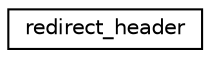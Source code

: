 digraph "Graphical Class Hierarchy"
{
 // LATEX_PDF_SIZE
  edge [fontname="Helvetica",fontsize="10",labelfontname="Helvetica",labelfontsize="10"];
  node [fontname="Helvetica",fontsize="10",shape=record];
  rankdir="LR";
  Node0 [label="redirect_header",height=0.2,width=0.4,color="black", fillcolor="white", style="filled",URL="$structredirect__header.html",tooltip=" "];
}
